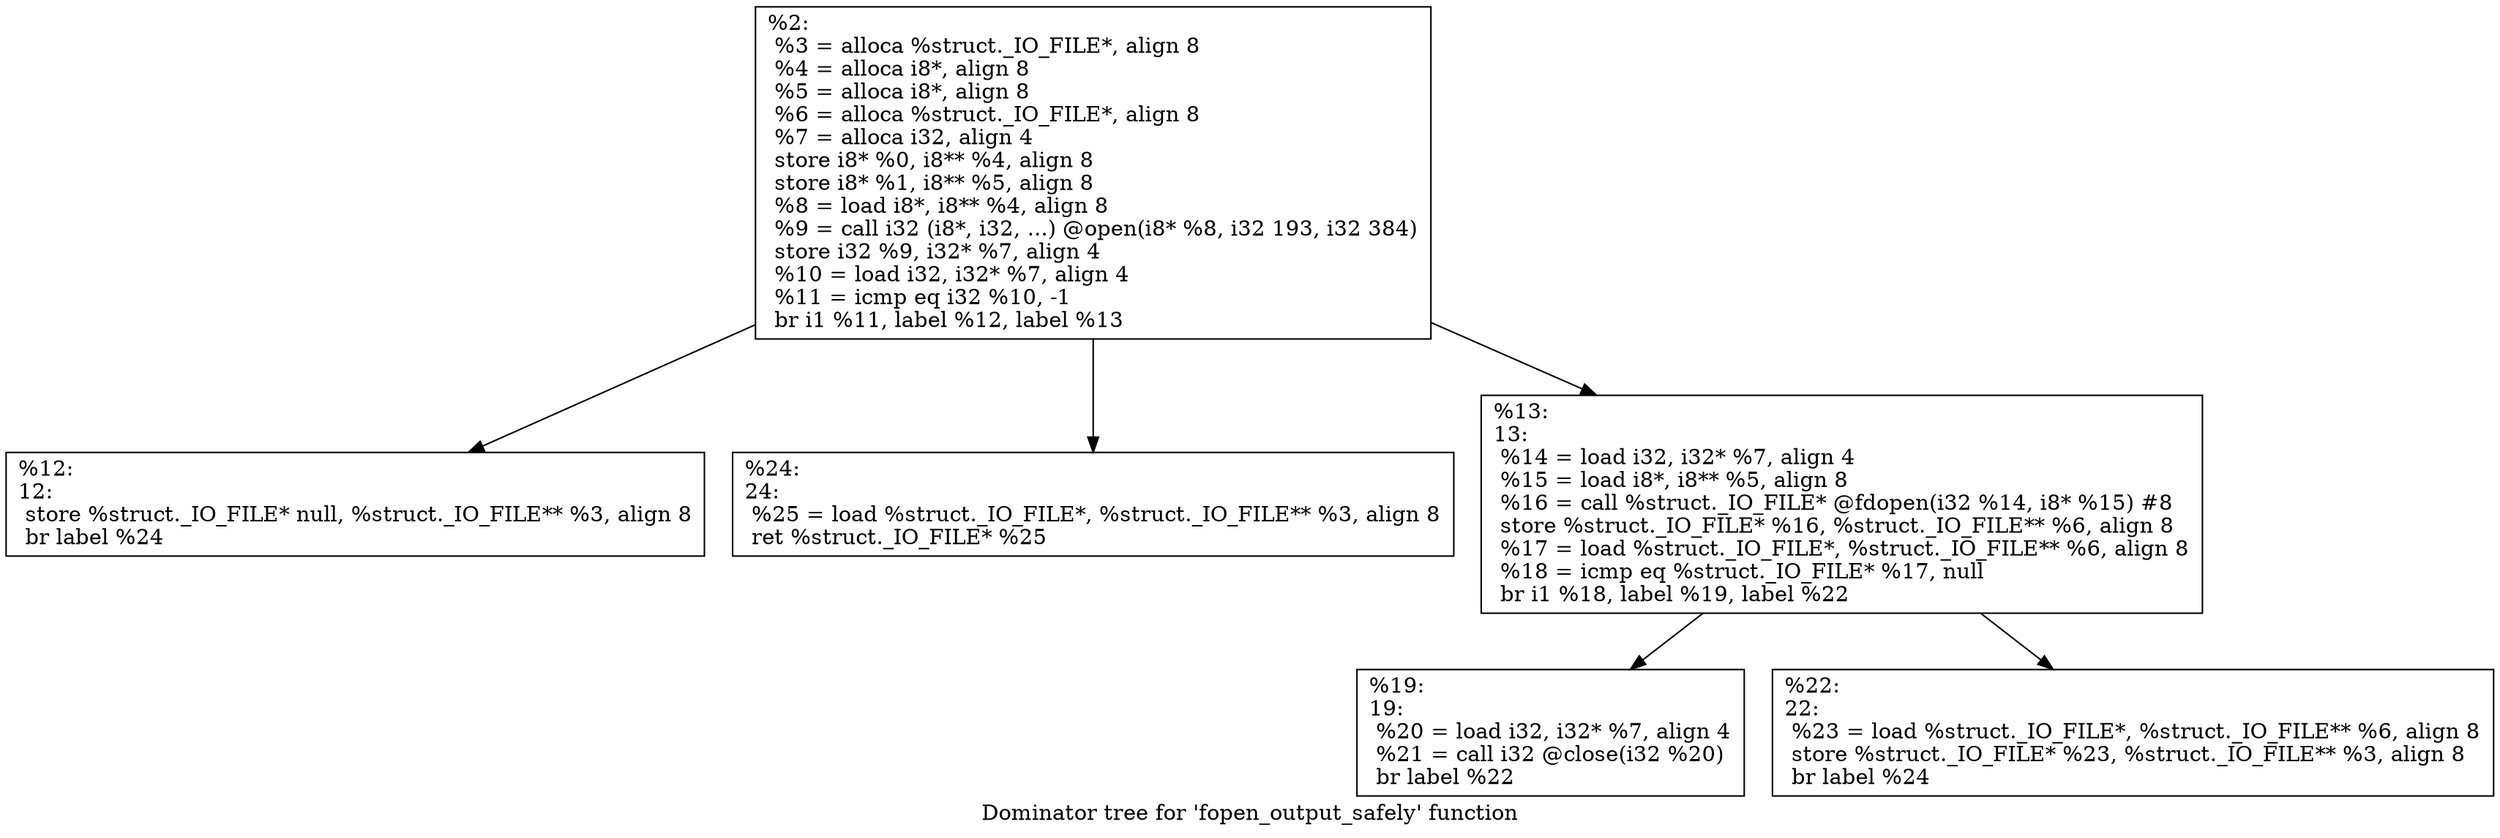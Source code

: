 digraph "Dominator tree for 'fopen_output_safely' function" {
	label="Dominator tree for 'fopen_output_safely' function";

	Node0xdabc20 [shape=record,label="{%2:\l  %3 = alloca %struct._IO_FILE*, align 8\l  %4 = alloca i8*, align 8\l  %5 = alloca i8*, align 8\l  %6 = alloca %struct._IO_FILE*, align 8\l  %7 = alloca i32, align 4\l  store i8* %0, i8** %4, align 8\l  store i8* %1, i8** %5, align 8\l  %8 = load i8*, i8** %4, align 8\l  %9 = call i32 (i8*, i32, ...) @open(i8* %8, i32 193, i32 384)\l  store i32 %9, i32* %7, align 4\l  %10 = load i32, i32* %7, align 4\l  %11 = icmp eq i32 %10, -1\l  br i1 %11, label %12, label %13\l}"];
	Node0xdabc20 -> Node0xda8f40;
	Node0xdabc20 -> Node0xdaf430;
	Node0xdabc20 -> Node0x9e33e0;
	Node0xda8f40 [shape=record,label="{%12:\l12:                                               \l  store %struct._IO_FILE* null, %struct._IO_FILE** %3, align 8\l  br label %24\l}"];
	Node0xdaf430 [shape=record,label="{%24:\l24:                                               \l  %25 = load %struct._IO_FILE*, %struct._IO_FILE** %3, align 8\l  ret %struct._IO_FILE* %25\l}"];
	Node0x9e33e0 [shape=record,label="{%13:\l13:                                               \l  %14 = load i32, i32* %7, align 4\l  %15 = load i8*, i8** %5, align 8\l  %16 = call %struct._IO_FILE* @fdopen(i32 %14, i8* %15) #8\l  store %struct._IO_FILE* %16, %struct._IO_FILE** %6, align 8\l  %17 = load %struct._IO_FILE*, %struct._IO_FILE** %6, align 8\l  %18 = icmp eq %struct._IO_FILE* %17, null\l  br i1 %18, label %19, label %22\l}"];
	Node0x9e33e0 -> Node0xb20140;
	Node0x9e33e0 -> Node0xcbe8c0;
	Node0xb20140 [shape=record,label="{%19:\l19:                                               \l  %20 = load i32, i32* %7, align 4\l  %21 = call i32 @close(i32 %20)\l  br label %22\l}"];
	Node0xcbe8c0 [shape=record,label="{%22:\l22:                                               \l  %23 = load %struct._IO_FILE*, %struct._IO_FILE** %6, align 8\l  store %struct._IO_FILE* %23, %struct._IO_FILE** %3, align 8\l  br label %24\l}"];
}
